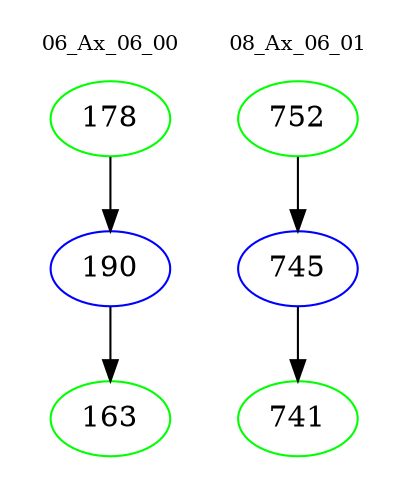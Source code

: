 digraph{
subgraph cluster_0 {
color = white
label = "06_Ax_06_00";
fontsize=10;
T0_178 [label="178", color="green"]
T0_178 -> T0_190 [color="black"]
T0_190 [label="190", color="blue"]
T0_190 -> T0_163 [color="black"]
T0_163 [label="163", color="green"]
}
subgraph cluster_1 {
color = white
label = "08_Ax_06_01";
fontsize=10;
T1_752 [label="752", color="green"]
T1_752 -> T1_745 [color="black"]
T1_745 [label="745", color="blue"]
T1_745 -> T1_741 [color="black"]
T1_741 [label="741", color="green"]
}
}
